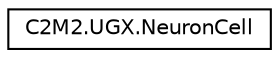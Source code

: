 digraph "Graphical Class Hierarchy"
{
 // LATEX_PDF_SIZE
  edge [fontname="Helvetica",fontsize="10",labelfontname="Helvetica",labelfontsize="10"];
  node [fontname="Helvetica",fontsize="10",shape=record];
  rankdir="LR";
  Node0 [label="C2M2.UGX.NeuronCell",height=0.2,width=0.4,color="black", fillcolor="white", style="filled",URL="$d5/d60/class_c2_m2_1_1_u_g_x_1_1_neuron_cell.html",tooltip=" "];
}

